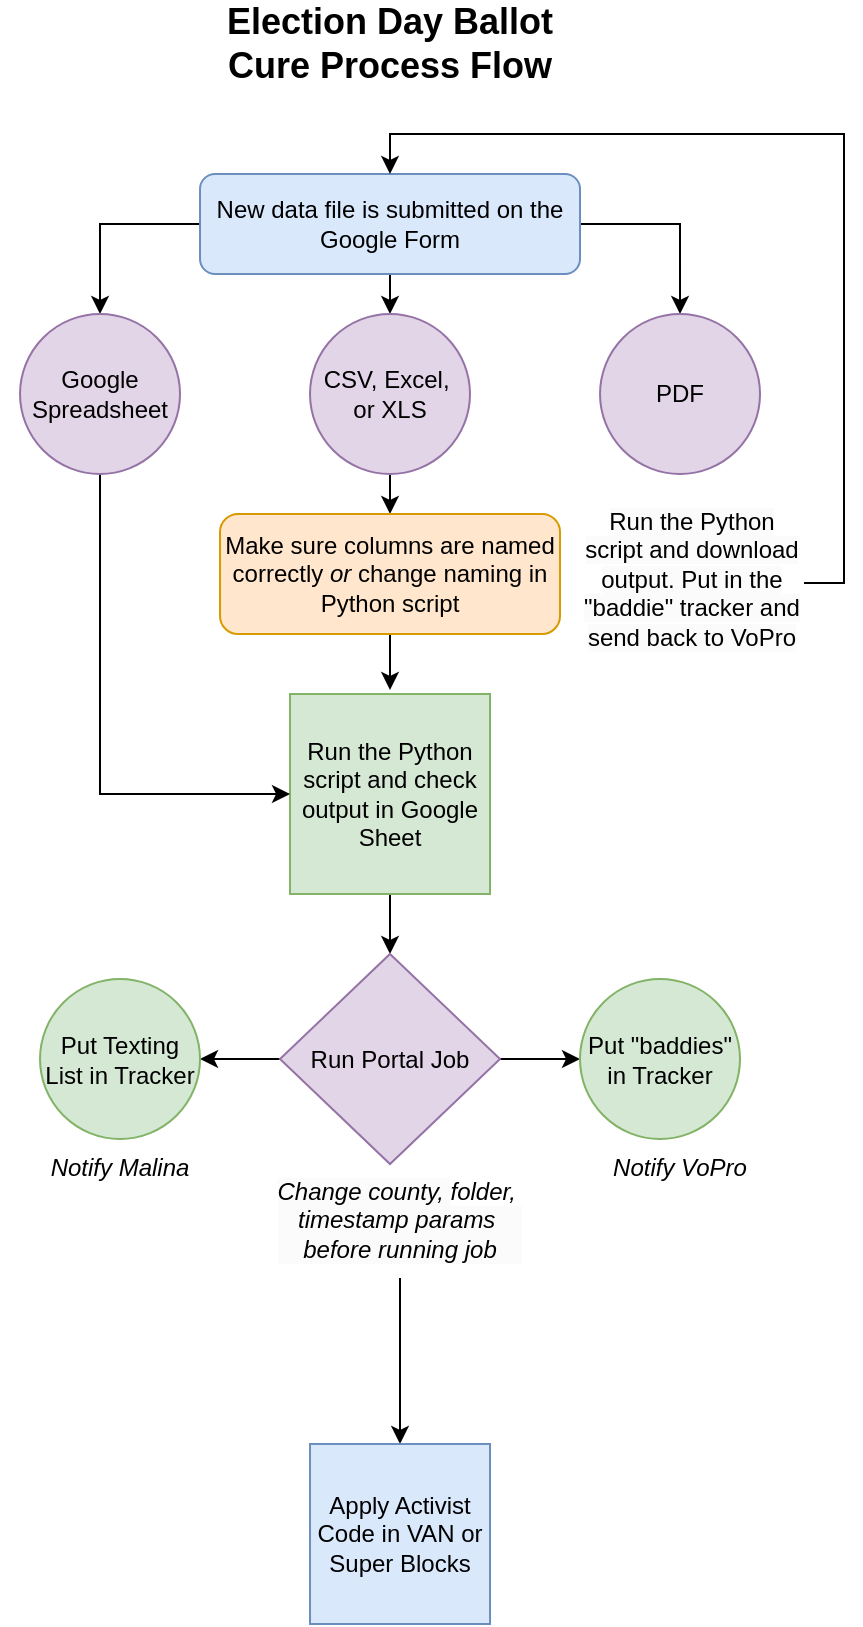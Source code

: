 <mxfile version="24.8.3">
  <diagram name="Page-1" id="iPxniwL-uj9Jycb2jcTf">
    <mxGraphModel dx="1339" dy="655" grid="1" gridSize="10" guides="1" tooltips="1" connect="1" arrows="1" fold="1" page="1" pageScale="1" pageWidth="550" pageHeight="900" math="0" shadow="0">
      <root>
        <mxCell id="0" />
        <mxCell id="1" parent="0" />
        <mxCell id="ITI4MnM3E74FtWf_5-Pb-8" style="edgeStyle=orthogonalEdgeStyle;rounded=0;orthogonalLoop=1;jettySize=auto;html=1;exitX=0.5;exitY=1;exitDx=0;exitDy=0;entryX=0.5;entryY=0;entryDx=0;entryDy=0;" edge="1" parent="1" source="ITI4MnM3E74FtWf_5-Pb-1" target="ITI4MnM3E74FtWf_5-Pb-5">
          <mxGeometry relative="1" as="geometry" />
        </mxCell>
        <mxCell id="ITI4MnM3E74FtWf_5-Pb-22" style="edgeStyle=orthogonalEdgeStyle;rounded=0;orthogonalLoop=1;jettySize=auto;html=1;entryX=0.5;entryY=0;entryDx=0;entryDy=0;" edge="1" parent="1" source="ITI4MnM3E74FtWf_5-Pb-1" target="ITI4MnM3E74FtWf_5-Pb-20">
          <mxGeometry relative="1" as="geometry" />
        </mxCell>
        <mxCell id="ITI4MnM3E74FtWf_5-Pb-23" style="edgeStyle=orthogonalEdgeStyle;rounded=0;orthogonalLoop=1;jettySize=auto;html=1;exitX=1;exitY=0.5;exitDx=0;exitDy=0;" edge="1" parent="1" source="ITI4MnM3E74FtWf_5-Pb-1" target="ITI4MnM3E74FtWf_5-Pb-6">
          <mxGeometry relative="1" as="geometry" />
        </mxCell>
        <mxCell id="ITI4MnM3E74FtWf_5-Pb-1" value="New data file is submitted on the Google Form" style="rounded=1;whiteSpace=wrap;html=1;fillColor=#dae8fc;strokeColor=#6c8ebf;" vertex="1" parent="1">
          <mxGeometry x="170.01" y="112" width="190" height="50" as="geometry" />
        </mxCell>
        <mxCell id="ITI4MnM3E74FtWf_5-Pb-51" style="edgeStyle=orthogonalEdgeStyle;rounded=0;orthogonalLoop=1;jettySize=auto;html=1;exitX=0.5;exitY=1;exitDx=0;exitDy=0;entryX=0.5;entryY=0;entryDx=0;entryDy=0;" edge="1" parent="1" source="ITI4MnM3E74FtWf_5-Pb-5" target="ITI4MnM3E74FtWf_5-Pb-19">
          <mxGeometry relative="1" as="geometry" />
        </mxCell>
        <mxCell id="ITI4MnM3E74FtWf_5-Pb-5" value="CSV, Excel,&amp;nbsp;&lt;div&gt;or XLS&lt;/div&gt;" style="ellipse;whiteSpace=wrap;html=1;aspect=fixed;fillColor=#e1d5e7;strokeColor=#9673a6;" vertex="1" parent="1">
          <mxGeometry x="225" y="182" width="80" height="80" as="geometry" />
        </mxCell>
        <mxCell id="ITI4MnM3E74FtWf_5-Pb-6" value="PDF" style="ellipse;whiteSpace=wrap;html=1;aspect=fixed;fillColor=#e1d5e7;strokeColor=#9673a6;" vertex="1" parent="1">
          <mxGeometry x="370.01" y="182" width="80" height="80" as="geometry" />
        </mxCell>
        <mxCell id="ITI4MnM3E74FtWf_5-Pb-41" style="edgeStyle=orthogonalEdgeStyle;rounded=0;orthogonalLoop=1;jettySize=auto;html=1;exitX=0.5;exitY=1;exitDx=0;exitDy=0;entryX=0.5;entryY=0;entryDx=0;entryDy=0;" edge="1" parent="1" source="ITI4MnM3E74FtWf_5-Pb-18" target="ITI4MnM3E74FtWf_5-Pb-32">
          <mxGeometry relative="1" as="geometry" />
        </mxCell>
        <mxCell id="ITI4MnM3E74FtWf_5-Pb-18" value="&lt;div&gt;Run the Python script and check output in Google Sheet&lt;/div&gt;" style="whiteSpace=wrap;html=1;aspect=fixed;fillColor=#d5e8d4;strokeColor=#82b366;" vertex="1" parent="1">
          <mxGeometry x="215.01" y="372" width="100" height="100" as="geometry" />
        </mxCell>
        <mxCell id="ITI4MnM3E74FtWf_5-Pb-52" style="edgeStyle=orthogonalEdgeStyle;rounded=0;orthogonalLoop=1;jettySize=auto;html=1;exitX=0.5;exitY=1;exitDx=0;exitDy=0;" edge="1" parent="1" source="ITI4MnM3E74FtWf_5-Pb-19">
          <mxGeometry relative="1" as="geometry">
            <mxPoint x="265" y="370" as="targetPoint" />
          </mxGeometry>
        </mxCell>
        <mxCell id="ITI4MnM3E74FtWf_5-Pb-19" value="Make sure columns are named correctly&amp;nbsp;&lt;i&gt;or&amp;nbsp;&lt;/i&gt;change naming in Python script" style="rounded=1;whiteSpace=wrap;html=1;fillColor=#ffe6cc;strokeColor=#d79b00;" vertex="1" parent="1">
          <mxGeometry x="180.01" y="282" width="170" height="60" as="geometry" />
        </mxCell>
        <mxCell id="ITI4MnM3E74FtWf_5-Pb-25" style="edgeStyle=orthogonalEdgeStyle;rounded=0;orthogonalLoop=1;jettySize=auto;html=1;exitX=0.5;exitY=1;exitDx=0;exitDy=0;entryX=0;entryY=0.5;entryDx=0;entryDy=0;" edge="1" parent="1" source="ITI4MnM3E74FtWf_5-Pb-20" target="ITI4MnM3E74FtWf_5-Pb-18">
          <mxGeometry relative="1" as="geometry" />
        </mxCell>
        <mxCell id="ITI4MnM3E74FtWf_5-Pb-20" value="Google Spreadsheet" style="ellipse;whiteSpace=wrap;html=1;aspect=fixed;fillColor=#e1d5e7;strokeColor=#9673a6;" vertex="1" parent="1">
          <mxGeometry x="80.01" y="182" width="80" height="80" as="geometry" />
        </mxCell>
        <mxCell id="ITI4MnM3E74FtWf_5-Pb-47" style="edgeStyle=orthogonalEdgeStyle;rounded=0;orthogonalLoop=1;jettySize=auto;html=1;exitX=1;exitY=0.5;exitDx=0;exitDy=0;entryX=0.5;entryY=0;entryDx=0;entryDy=0;" edge="1" parent="1" source="ITI4MnM3E74FtWf_5-Pb-28" target="ITI4MnM3E74FtWf_5-Pb-1">
          <mxGeometry relative="1" as="geometry" />
        </mxCell>
        <mxCell id="ITI4MnM3E74FtWf_5-Pb-28" value="&lt;span style=&quot;color: rgb(0, 0, 0); font-family: Helvetica; font-size: 12px; font-style: normal; font-variant-ligatures: normal; font-variant-caps: normal; font-weight: 400; letter-spacing: normal; orphans: 2; text-indent: 0px; text-transform: none; widows: 2; word-spacing: 0px; -webkit-text-stroke-width: 0px; white-space: normal; background-color: rgb(251, 251, 251); text-decoration-thickness: initial; text-decoration-style: initial; text-decoration-color: initial; float: none; display: inline !important;&quot;&gt;Run the Python script and download output. Put in the &quot;baddie&quot; tracker and send back to VoPro&lt;/span&gt;" style="text;whiteSpace=wrap;html=1;align=center;" vertex="1" parent="1">
          <mxGeometry x="360.01" y="272" width="112" height="89" as="geometry" />
        </mxCell>
        <mxCell id="ITI4MnM3E74FtWf_5-Pb-42" style="edgeStyle=orthogonalEdgeStyle;rounded=0;orthogonalLoop=1;jettySize=auto;html=1;exitX=0;exitY=0.5;exitDx=0;exitDy=0;entryX=1;entryY=0.5;entryDx=0;entryDy=0;" edge="1" parent="1" source="ITI4MnM3E74FtWf_5-Pb-32" target="ITI4MnM3E74FtWf_5-Pb-38">
          <mxGeometry relative="1" as="geometry" />
        </mxCell>
        <mxCell id="ITI4MnM3E74FtWf_5-Pb-43" style="edgeStyle=orthogonalEdgeStyle;rounded=0;orthogonalLoop=1;jettySize=auto;html=1;exitX=1;exitY=0.5;exitDx=0;exitDy=0;" edge="1" parent="1" source="ITI4MnM3E74FtWf_5-Pb-32" target="ITI4MnM3E74FtWf_5-Pb-39">
          <mxGeometry relative="1" as="geometry" />
        </mxCell>
        <mxCell id="ITI4MnM3E74FtWf_5-Pb-32" value="Run Portal Job" style="rhombus;whiteSpace=wrap;html=1;fillColor=#e1d5e7;strokeColor=#9673a6;" vertex="1" parent="1">
          <mxGeometry x="210" y="502" width="110" height="105" as="geometry" />
        </mxCell>
        <mxCell id="ITI4MnM3E74FtWf_5-Pb-48" style="edgeStyle=orthogonalEdgeStyle;rounded=0;orthogonalLoop=1;jettySize=auto;html=1;exitX=0.5;exitY=1;exitDx=0;exitDy=0;" edge="1" parent="1">
          <mxGeometry relative="1" as="geometry">
            <mxPoint x="270" y="747" as="targetPoint" />
            <mxPoint x="270.005" y="664" as="sourcePoint" />
          </mxGeometry>
        </mxCell>
        <mxCell id="ITI4MnM3E74FtWf_5-Pb-35" value="&lt;span style=&quot;forced-color-adjust: none; color: rgb(0, 0, 0); font-family: Helvetica; font-size: 12px; font-variant-ligatures: normal; font-variant-caps: normal; font-weight: 400; letter-spacing: normal; orphans: 2; text-indent: 0px; text-transform: none; widows: 2; word-spacing: 0px; -webkit-text-stroke-width: 0px; white-space: nowrap; background-color: rgb(251, 251, 251); text-decoration-thickness: initial; text-decoration-style: initial; text-decoration-color: initial;&quot;&gt;Change county,&amp;nbsp;&lt;/span&gt;&lt;span style=&quot;text-wrap-mode: nowrap;&quot;&gt;folder,&amp;nbsp;&lt;/span&gt;&lt;div style=&quot;forced-color-adjust: none; color: rgb(0, 0, 0); font-family: Helvetica; font-size: 12px; font-variant-ligatures: normal; font-variant-caps: normal; font-weight: 400; letter-spacing: normal; orphans: 2; text-indent: 0px; text-transform: none; widows: 2; word-spacing: 0px; -webkit-text-stroke-width: 0px; white-space: normal; background-color: rgb(251, 251, 251); text-decoration-thickness: initial; text-decoration-style: initial; text-decoration-color: initial;&quot;&gt;&lt;div style=&quot;forced-color-adjust: none; text-wrap-mode: nowrap;&quot;&gt;timestamp&amp;nbsp;&lt;span style=&quot;forced-color-adjust: none; background-color: initial;&quot;&gt;params&amp;nbsp;&lt;/span&gt;&lt;/div&gt;&lt;div style=&quot;forced-color-adjust: none; text-wrap-mode: nowrap;&quot;&gt;&lt;span style=&quot;forced-color-adjust: none; background-color: initial;&quot;&gt;before&amp;nbsp;&lt;/span&gt;&lt;span style=&quot;forced-color-adjust: none; background-color: initial;&quot;&gt;running job&lt;/span&gt;&lt;/div&gt;&lt;/div&gt;" style="text;whiteSpace=wrap;html=1;align=center;fontStyle=2" vertex="1" parent="1">
          <mxGeometry x="210" y="607" width="120.01" height="60" as="geometry" />
        </mxCell>
        <mxCell id="ITI4MnM3E74FtWf_5-Pb-38" value="Put Texting List in Tracker" style="ellipse;whiteSpace=wrap;html=1;aspect=fixed;fillColor=#d5e8d4;strokeColor=#82b366;" vertex="1" parent="1">
          <mxGeometry x="90.01" y="514.5" width="80" height="80" as="geometry" />
        </mxCell>
        <mxCell id="ITI4MnM3E74FtWf_5-Pb-39" value="Put &quot;baddies&quot; in Tracker" style="ellipse;whiteSpace=wrap;html=1;aspect=fixed;fillColor=#d5e8d4;strokeColor=#82b366;" vertex="1" parent="1">
          <mxGeometry x="360" y="514.5" width="80" height="80" as="geometry" />
        </mxCell>
        <mxCell id="ITI4MnM3E74FtWf_5-Pb-44" value="&lt;span style=&quot;text-wrap-mode: nowrap;&quot;&gt;Notify Malina&lt;/span&gt;" style="text;whiteSpace=wrap;html=1;align=center;fontStyle=2" vertex="1" parent="1">
          <mxGeometry x="70" y="594.5" width="120.01" height="60" as="geometry" />
        </mxCell>
        <mxCell id="ITI4MnM3E74FtWf_5-Pb-45" value="&lt;span style=&quot;text-wrap-mode: nowrap;&quot;&gt;Notify VoPro&lt;/span&gt;" style="text;whiteSpace=wrap;html=1;align=center;fontStyle=2" vertex="1" parent="1">
          <mxGeometry x="350" y="594.5" width="120.01" height="60" as="geometry" />
        </mxCell>
        <mxCell id="ITI4MnM3E74FtWf_5-Pb-46" value="Election Day Ballot Cure Process Flow" style="text;html=1;align=center;verticalAlign=middle;whiteSpace=wrap;rounded=0;fontSize=18;fontStyle=1" vertex="1" parent="1">
          <mxGeometry x="170" y="32" width="190" height="30" as="geometry" />
        </mxCell>
        <mxCell id="ITI4MnM3E74FtWf_5-Pb-50" value="Apply Activist Code in VAN or Super Blocks" style="whiteSpace=wrap;html=1;aspect=fixed;fillColor=#dae8fc;strokeColor=#6c8ebf;" vertex="1" parent="1">
          <mxGeometry x="225.01" y="747" width="90" height="90" as="geometry" />
        </mxCell>
      </root>
    </mxGraphModel>
  </diagram>
</mxfile>
